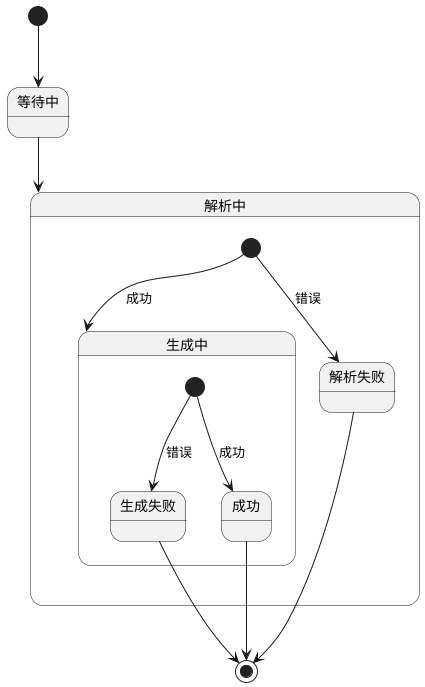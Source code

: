 @startuml

[*] --> 等待中
等待中 --> 解析中

state 解析中 {
  [*] --> 解析失败 : 错误
  [*] --> 生成中 : 成功
}

state 生成中 {
  [*] --> 生成失败 : 错误
  [*] --> 成功 : 成功
}

解析失败 --> [*]
生成失败 --> [*]
成功 --> [*]

@enduml